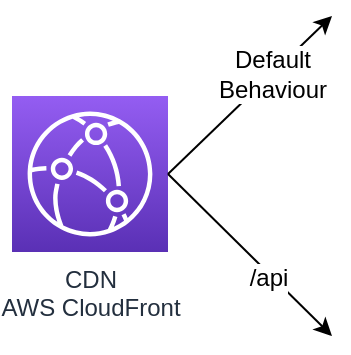 <mxfile version="15.1.4" type="github">
  <diagram id="ARFAxi0KdtHPudQOAwqh" name="Page-1">
    <mxGraphModel dx="1995" dy="1155" grid="1" gridSize="10" guides="1" tooltips="1" connect="1" arrows="1" fold="1" page="1" pageScale="1" pageWidth="827" pageHeight="1169" math="0" shadow="0">
      <root>
        <mxCell id="0" />
        <mxCell id="1" parent="0" />
        <mxCell id="J0y3WeoziUCY8ritZgpN-1" value="&lt;div&gt;CDN&lt;/div&gt;&lt;div&gt;AWS CloudFront&lt;/div&gt;" style="sketch=0;points=[[0,0,0],[0.25,0,0],[0.5,0,0],[0.75,0,0],[1,0,0],[0,1,0],[0.25,1,0],[0.5,1,0],[0.75,1,0],[1,1,0],[0,0.25,0],[0,0.5,0],[0,0.75,0],[1,0.25,0],[1,0.5,0],[1,0.75,0]];outlineConnect=0;fontColor=#232F3E;gradientColor=#945DF2;gradientDirection=north;fillColor=#5A30B5;strokeColor=#ffffff;dashed=0;verticalLabelPosition=bottom;verticalAlign=top;align=center;html=1;fontSize=12;fontStyle=0;aspect=fixed;shape=mxgraph.aws4.resourceIcon;resIcon=mxgraph.aws4.cloudfront;" parent="1" vertex="1">
          <mxGeometry x="40" y="440" width="78" height="78" as="geometry" />
        </mxCell>
        <mxCell id="hpqaFl9niPtcVTVSsJLT-1" value="" style="endArrow=classic;html=1;exitX=1;exitY=0.5;exitDx=0;exitDy=0;exitPerimeter=0;" parent="1" source="J0y3WeoziUCY8ritZgpN-1" edge="1">
          <mxGeometry width="50" height="50" relative="1" as="geometry">
            <mxPoint x="390" y="610" as="sourcePoint" />
            <mxPoint x="200" y="400" as="targetPoint" />
          </mxGeometry>
        </mxCell>
        <mxCell id="hpqaFl9niPtcVTVSsJLT-2" value="&lt;div&gt;&lt;font style=&quot;font-size: 12px&quot;&gt;Default&lt;/font&gt;&lt;/div&gt;&lt;div&gt;&lt;font style=&quot;font-size: 12px&quot;&gt;Behaviour&lt;/font&gt;&lt;br&gt;&lt;/div&gt;" style="edgeLabel;html=1;align=center;verticalAlign=middle;resizable=0;points=[];" parent="hpqaFl9niPtcVTVSsJLT-1" vertex="1" connectable="0">
          <mxGeometry x="0.267" relative="1" as="geometry">
            <mxPoint as="offset" />
          </mxGeometry>
        </mxCell>
        <mxCell id="hpqaFl9niPtcVTVSsJLT-3" value="" style="endArrow=classic;html=1;exitX=1;exitY=0.5;exitDx=0;exitDy=0;exitPerimeter=0;" parent="1" source="J0y3WeoziUCY8ritZgpN-1" edge="1">
          <mxGeometry width="50" height="50" relative="1" as="geometry">
            <mxPoint x="150" y="490" as="sourcePoint" />
            <mxPoint x="200" y="560" as="targetPoint" />
          </mxGeometry>
        </mxCell>
        <mxCell id="hpqaFl9niPtcVTVSsJLT-4" value="&lt;font style=&quot;font-size: 12px&quot;&gt;/api&lt;/font&gt;" style="edgeLabel;html=1;align=center;verticalAlign=middle;resizable=0;points=[];" parent="hpqaFl9niPtcVTVSsJLT-3" vertex="1" connectable="0">
          <mxGeometry x="0.225" y="-1" relative="1" as="geometry">
            <mxPoint y="1" as="offset" />
          </mxGeometry>
        </mxCell>
      </root>
    </mxGraphModel>
  </diagram>
</mxfile>
